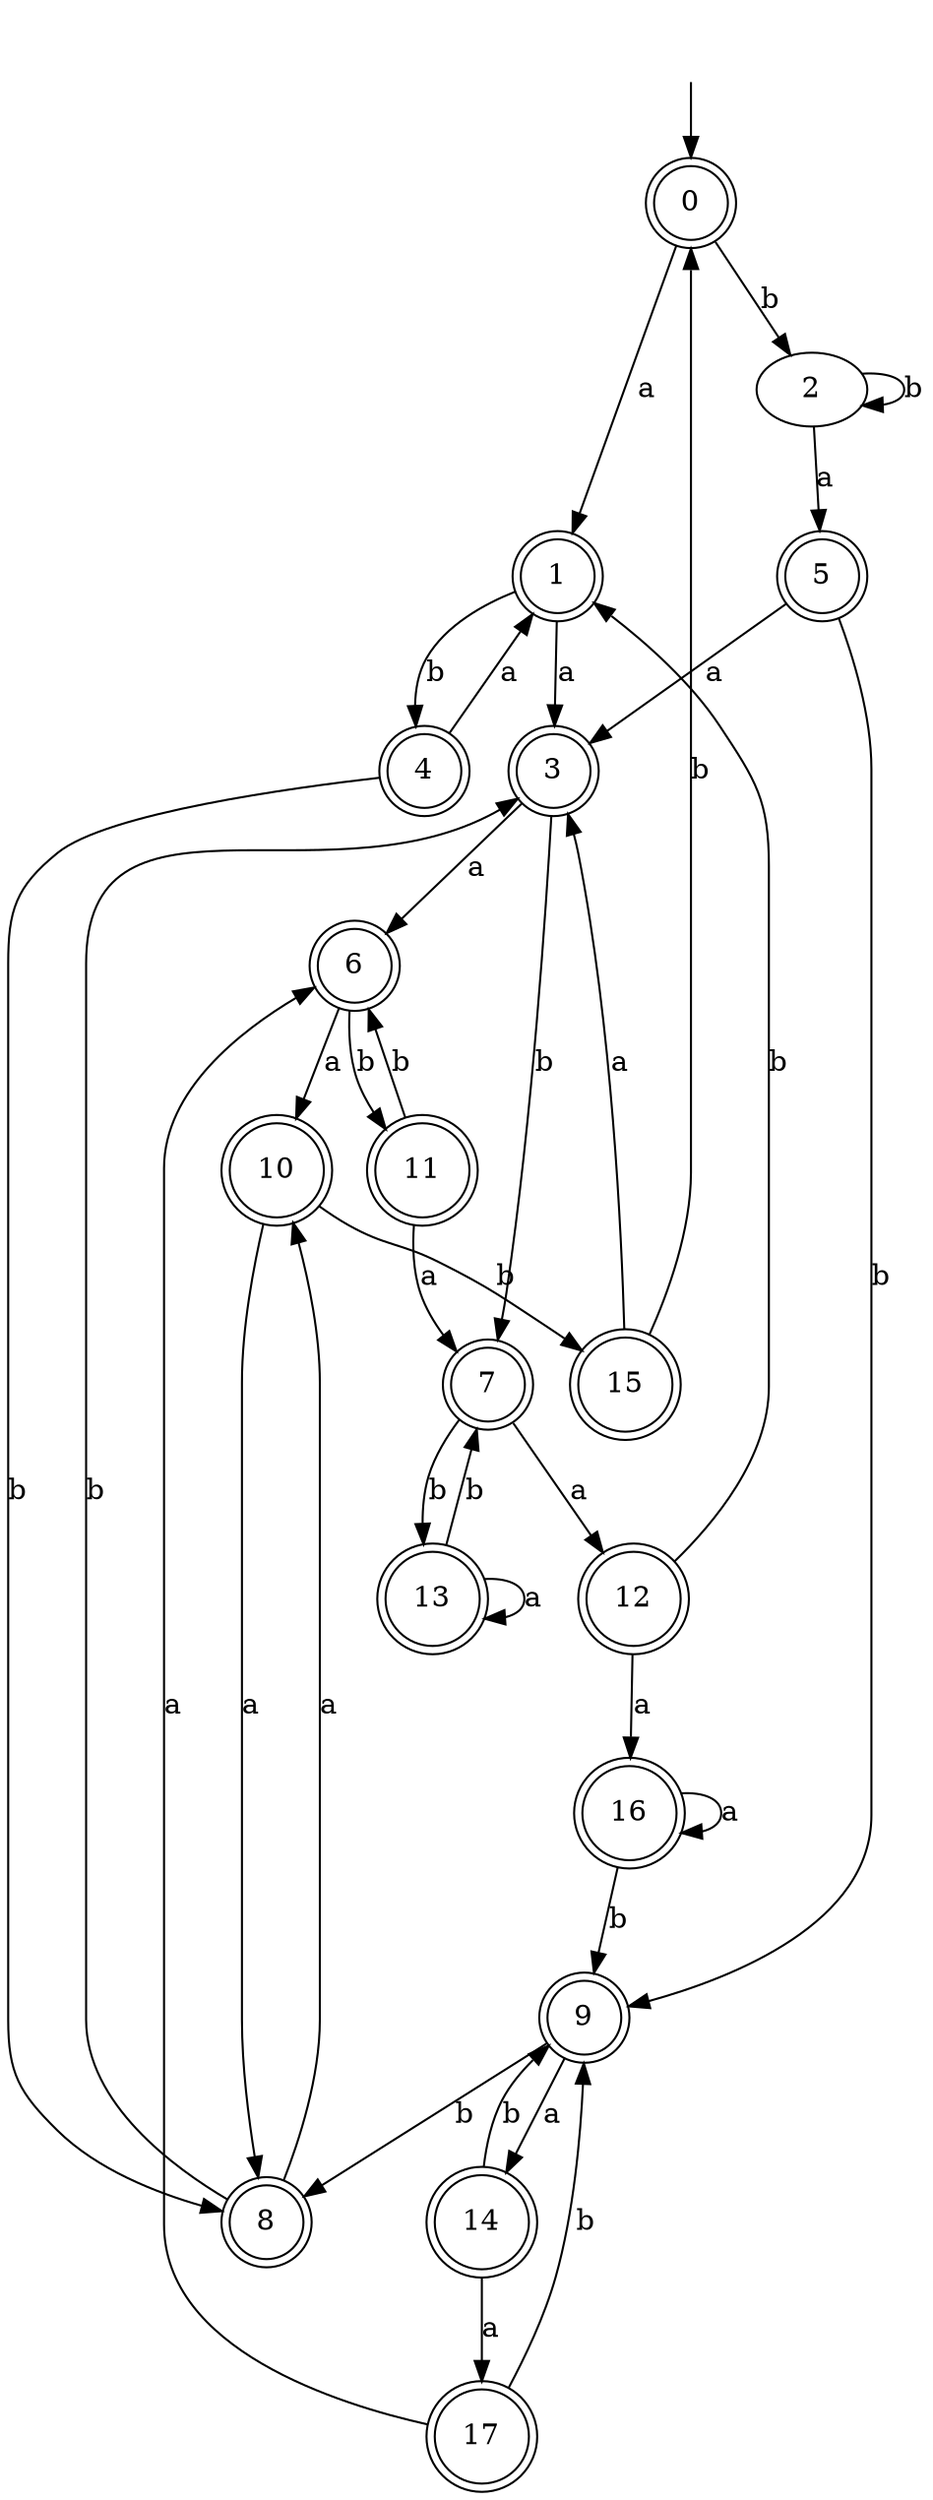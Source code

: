 digraph RandomDFA {
  __start0 [label="", shape=none];
  __start0 -> 0 [label=""];
  0 [shape=circle] [shape=doublecircle]
  0 -> 1 [label="a"]
  0 -> 2 [label="b"]
  1 [shape=doublecircle]
  1 -> 3 [label="a"]
  1 -> 4 [label="b"]
  2
  2 -> 5 [label="a"]
  2 -> 2 [label="b"]
  3 [shape=doublecircle]
  3 -> 6 [label="a"]
  3 -> 7 [label="b"]
  4 [shape=doublecircle]
  4 -> 1 [label="a"]
  4 -> 8 [label="b"]
  5 [shape=doublecircle]
  5 -> 3 [label="a"]
  5 -> 9 [label="b"]
  6 [shape=doublecircle]
  6 -> 10 [label="a"]
  6 -> 11 [label="b"]
  7 [shape=doublecircle]
  7 -> 12 [label="a"]
  7 -> 13 [label="b"]
  8 [shape=doublecircle]
  8 -> 10 [label="a"]
  8 -> 3 [label="b"]
  9 [shape=doublecircle]
  9 -> 14 [label="a"]
  9 -> 8 [label="b"]
  10 [shape=doublecircle]
  10 -> 8 [label="a"]
  10 -> 15 [label="b"]
  11 [shape=doublecircle]
  11 -> 7 [label="a"]
  11 -> 6 [label="b"]
  12 [shape=doublecircle]
  12 -> 16 [label="a"]
  12 -> 1 [label="b"]
  13 [shape=doublecircle]
  13 -> 13 [label="a"]
  13 -> 7 [label="b"]
  14 [shape=doublecircle]
  14 -> 17 [label="a"]
  14 -> 9 [label="b"]
  15 [shape=doublecircle]
  15 -> 3 [label="a"]
  15 -> 0 [label="b"]
  16 [shape=doublecircle]
  16 -> 16 [label="a"]
  16 -> 9 [label="b"]
  17 [shape=doublecircle]
  17 -> 6 [label="a"]
  17 -> 9 [label="b"]
}
